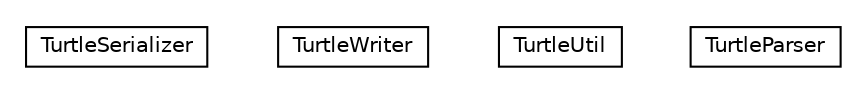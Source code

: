 #!/usr/local/bin/dot
#
# Class diagram 
# Generated by UMLGraph version R5_6-24-gf6e263 (http://www.umlgraph.org/)
#

digraph G {
	edge [fontname="Helvetica",fontsize=10,labelfontname="Helvetica",labelfontsize=10];
	node [fontname="Helvetica",fontsize=10,shape=plaintext];
	nodesep=0.25;
	ranksep=0.5;
	// org.universAAL.middleware.serialization.turtle.TurtleSerializer
	c32505 [label=<<table title="org.universAAL.middleware.serialization.turtle.TurtleSerializer" border="0" cellborder="1" cellspacing="0" cellpadding="2" port="p" href="./TurtleSerializer.html">
		<tr><td><table border="0" cellspacing="0" cellpadding="1">
<tr><td align="center" balign="center"> TurtleSerializer </td></tr>
		</table></td></tr>
		</table>>, URL="./TurtleSerializer.html", fontname="Helvetica", fontcolor="black", fontsize=10.0];
	// org.universAAL.middleware.serialization.turtle.TurtleWriter
	c32506 [label=<<table title="org.universAAL.middleware.serialization.turtle.TurtleWriter" border="0" cellborder="1" cellspacing="0" cellpadding="2" port="p" href="./TurtleWriter.html">
		<tr><td><table border="0" cellspacing="0" cellpadding="1">
<tr><td align="center" balign="center"> TurtleWriter </td></tr>
		</table></td></tr>
		</table>>, URL="./TurtleWriter.html", fontname="Helvetica", fontcolor="black", fontsize=10.0];
	// org.universAAL.middleware.serialization.turtle.TurtleUtil
	c32507 [label=<<table title="org.universAAL.middleware.serialization.turtle.TurtleUtil" border="0" cellborder="1" cellspacing="0" cellpadding="2" port="p" href="./TurtleUtil.html">
		<tr><td><table border="0" cellspacing="0" cellpadding="1">
<tr><td align="center" balign="center"> TurtleUtil </td></tr>
		</table></td></tr>
		</table>>, URL="./TurtleUtil.html", fontname="Helvetica", fontcolor="black", fontsize=10.0];
	// org.universAAL.middleware.serialization.turtle.TurtleParser
	c32508 [label=<<table title="org.universAAL.middleware.serialization.turtle.TurtleParser" border="0" cellborder="1" cellspacing="0" cellpadding="2" port="p" href="./TurtleParser.html">
		<tr><td><table border="0" cellspacing="0" cellpadding="1">
<tr><td align="center" balign="center"> TurtleParser </td></tr>
		</table></td></tr>
		</table>>, URL="./TurtleParser.html", fontname="Helvetica", fontcolor="black", fontsize=10.0];
}

